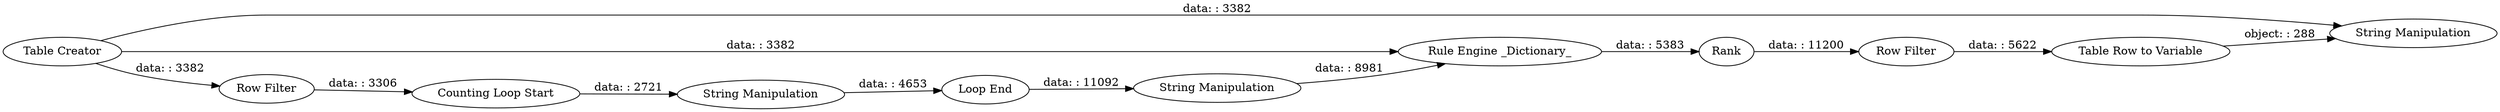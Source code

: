 digraph {
	"-4627267372031162797_11" [label="Table Row to Variable"]
	"-4627267372031162797_10" [label="String Manipulation"]
	"-4627267372031162797_14" [label=Rank]
	"-4627267372031162797_3" [label="String Manipulation"]
	"-4627267372031162797_6" [label="Loop End"]
	"-4627267372031162797_13" [label="String Manipulation"]
	"-4627267372031162797_12" [label="Rule Engine _Dictionary_"]
	"-4627267372031162797_5" [label="Row Filter"]
	"-4627267372031162797_1" [label="Table Creator"]
	"-4627267372031162797_2" [label="Counting Loop Start"]
	"-4627267372031162797_8" [label="Row Filter"]
	"-4627267372031162797_11" -> "-4627267372031162797_10" [label="object: : 288"]
	"-4627267372031162797_8" -> "-4627267372031162797_11" [label="data: : 5622"]
	"-4627267372031162797_14" -> "-4627267372031162797_8" [label="data: : 11200"]
	"-4627267372031162797_6" -> "-4627267372031162797_13" [label="data: : 11092"]
	"-4627267372031162797_1" -> "-4627267372031162797_10" [label="data: : 3382"]
	"-4627267372031162797_3" -> "-4627267372031162797_6" [label="data: : 4653"]
	"-4627267372031162797_2" -> "-4627267372031162797_3" [label="data: : 2721"]
	"-4627267372031162797_1" -> "-4627267372031162797_5" [label="data: : 3382"]
	"-4627267372031162797_5" -> "-4627267372031162797_2" [label="data: : 3306"]
	"-4627267372031162797_1" -> "-4627267372031162797_12" [label="data: : 3382"]
	"-4627267372031162797_12" -> "-4627267372031162797_14" [label="data: : 5383"]
	"-4627267372031162797_13" -> "-4627267372031162797_12" [label="data: : 8981"]
	rankdir=LR
}
